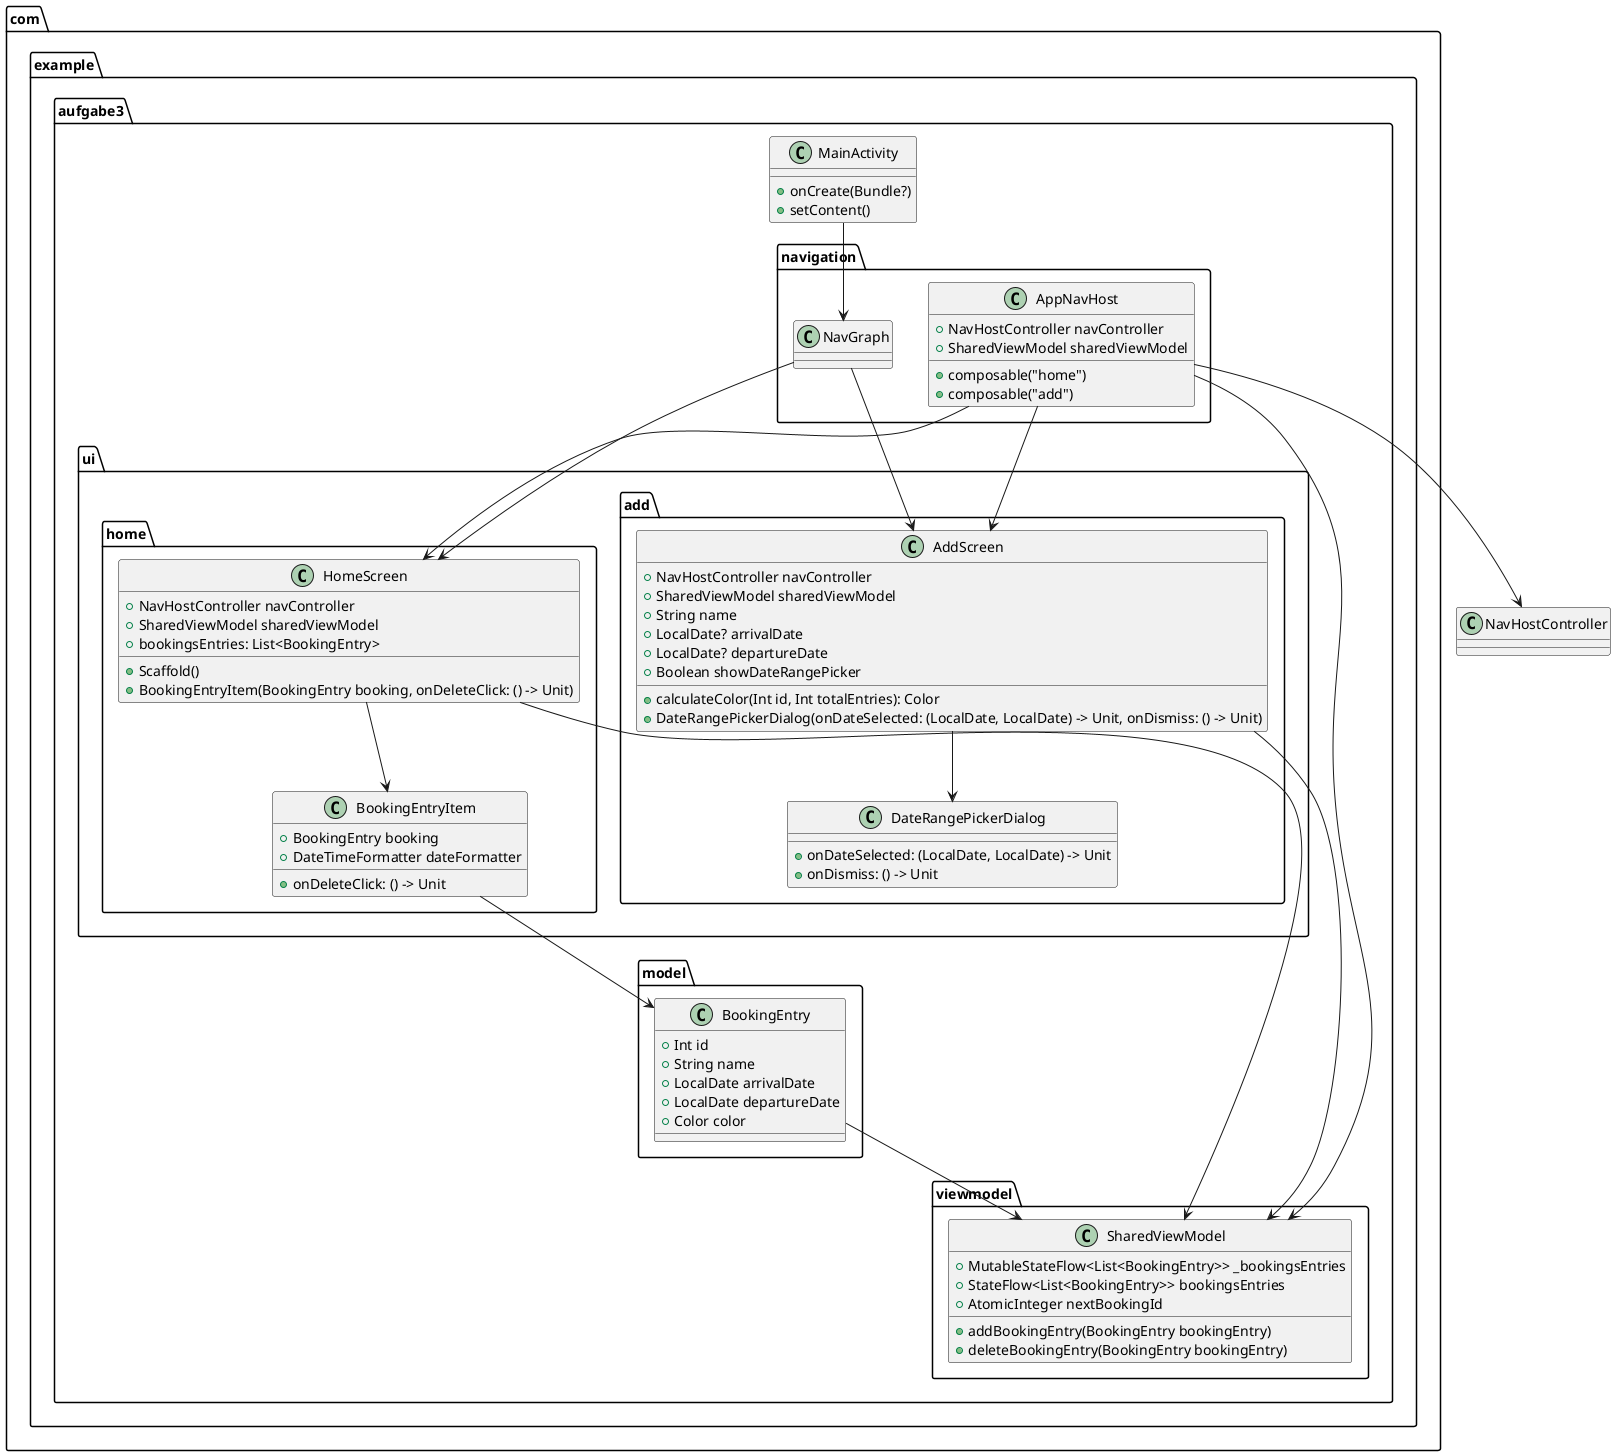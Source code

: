 @startuml
package com.example.aufgabe3 {
    package model {
        class BookingEntry {
            + Int id
            + String name
            + LocalDate arrivalDate
            + LocalDate departureDate
            + Color color
        }
    }
    package navigation {
        class NavGraph
        class AppNavHost {
            + NavHostController navController
            + SharedViewModel sharedViewModel
            + composable("home")
            + composable("add")
        }
    }
    package ui {
        package add {
            class AddScreen {
                + NavHostController navController
                + SharedViewModel sharedViewModel
                + String name
                + LocalDate? arrivalDate
                + LocalDate? departureDate
                + Boolean showDateRangePicker
                + calculateColor(Int id, Int totalEntries): Color
                + DateRangePickerDialog(onDateSelected: (LocalDate, LocalDate) -> Unit, onDismiss: () -> Unit)
            }
            class DateRangePickerDialog {
                + onDateSelected: (LocalDate, LocalDate) -> Unit
                + onDismiss: () -> Unit
            }
        }
        package home {
            class HomeScreen {
                + NavHostController navController
                + SharedViewModel sharedViewModel
                + bookingsEntries: List<BookingEntry>
                + Scaffold()
                + BookingEntryItem(BookingEntry booking, onDeleteClick: () -> Unit)
            }
            class BookingEntryItem {
                + BookingEntry booking
                + onDeleteClick: () -> Unit
                + DateTimeFormatter dateFormatter
            }
        }
    }
    package viewmodel {
        class SharedViewModel {
            + MutableStateFlow<List<BookingEntry>> _bookingsEntries
            + StateFlow<List<BookingEntry>> bookingsEntries
            + AtomicInteger nextBookingId
            + addBookingEntry(BookingEntry bookingEntry)
            + deleteBookingEntry(BookingEntry bookingEntry)
        }
    }
    class MainActivity {
        + onCreate(Bundle?)
        + setContent()
    }
}

BookingEntry --> SharedViewModel
NavGraph --> AddScreen
NavGraph --> HomeScreen
AddScreen --> SharedViewModel
HomeScreen --> SharedViewModel
MainActivity --> NavGraph
AppNavHost --> NavHostController
AppNavHost --> SharedViewModel
AppNavHost --> HomeScreen
AppNavHost --> AddScreen
AddScreen --> DateRangePickerDialog
HomeScreen --> BookingEntryItem
BookingEntryItem --> BookingEntry
@enduml
